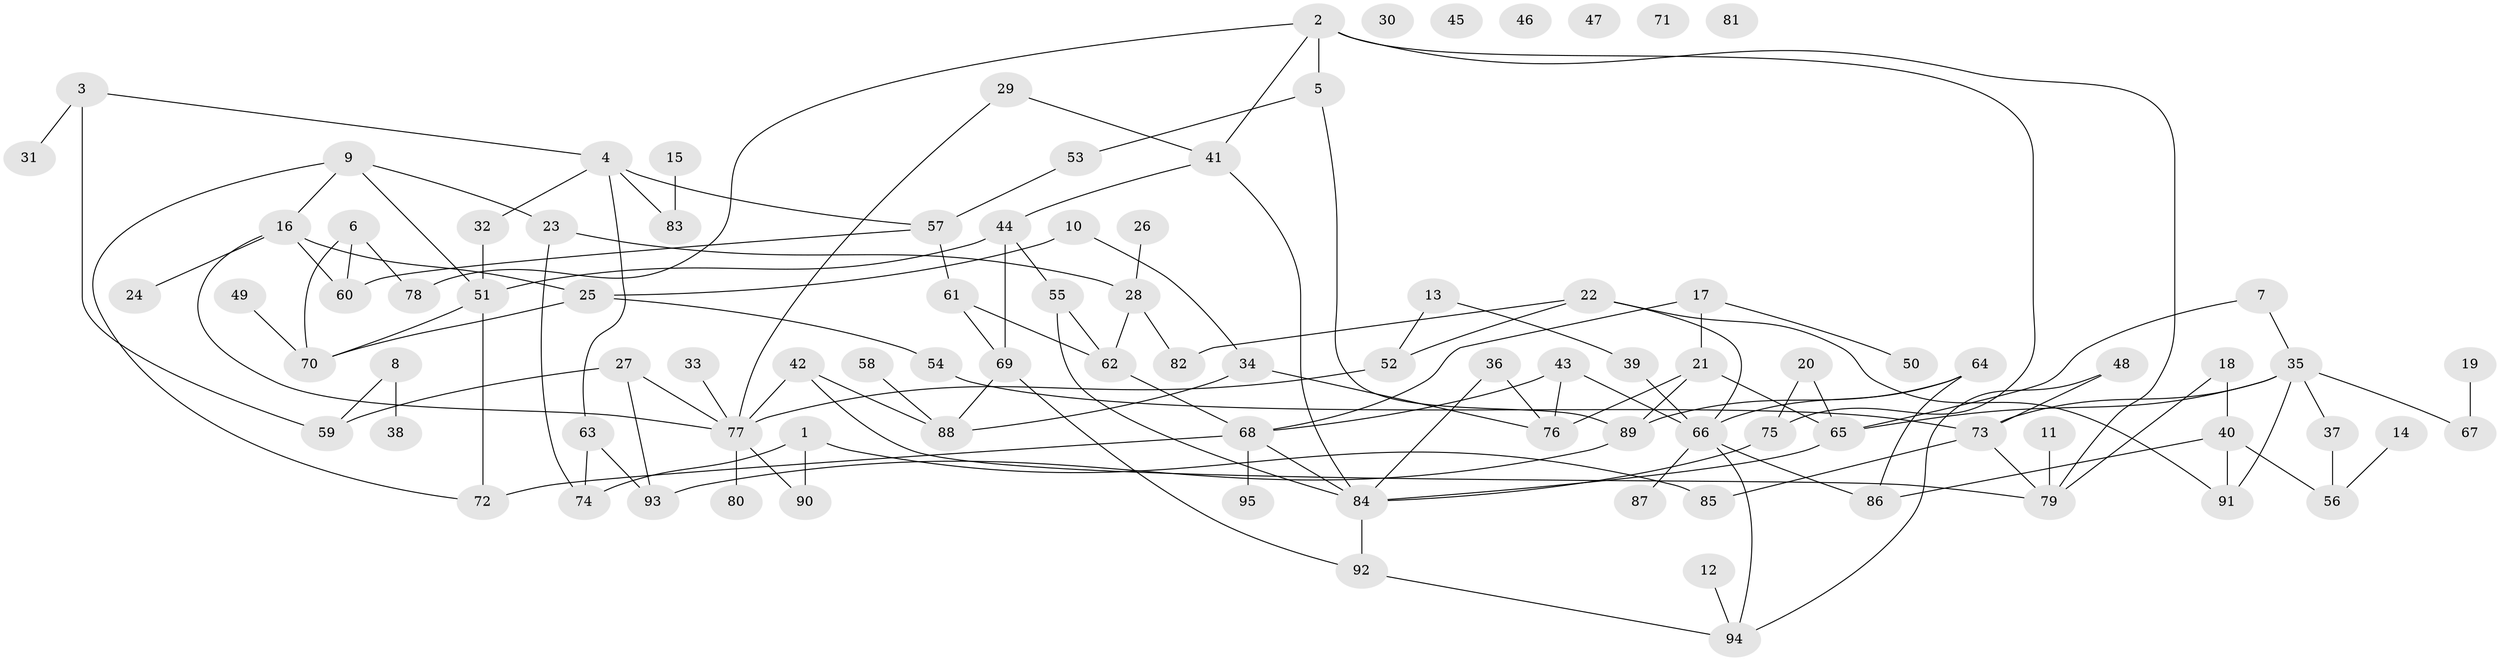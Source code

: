 // coarse degree distribution, {4: 0.10144927536231885, 7: 0.08695652173913043, 2: 0.2318840579710145, 3: 0.15942028985507245, 1: 0.18840579710144928, 6: 0.057971014492753624, 5: 0.057971014492753624, 0: 0.08695652173913043, 8: 0.028985507246376812}
// Generated by graph-tools (version 1.1) at 2025/23/03/03/25 07:23:26]
// undirected, 95 vertices, 132 edges
graph export_dot {
graph [start="1"]
  node [color=gray90,style=filled];
  1;
  2;
  3;
  4;
  5;
  6;
  7;
  8;
  9;
  10;
  11;
  12;
  13;
  14;
  15;
  16;
  17;
  18;
  19;
  20;
  21;
  22;
  23;
  24;
  25;
  26;
  27;
  28;
  29;
  30;
  31;
  32;
  33;
  34;
  35;
  36;
  37;
  38;
  39;
  40;
  41;
  42;
  43;
  44;
  45;
  46;
  47;
  48;
  49;
  50;
  51;
  52;
  53;
  54;
  55;
  56;
  57;
  58;
  59;
  60;
  61;
  62;
  63;
  64;
  65;
  66;
  67;
  68;
  69;
  70;
  71;
  72;
  73;
  74;
  75;
  76;
  77;
  78;
  79;
  80;
  81;
  82;
  83;
  84;
  85;
  86;
  87;
  88;
  89;
  90;
  91;
  92;
  93;
  94;
  95;
  1 -- 74;
  1 -- 85;
  1 -- 90;
  2 -- 5;
  2 -- 41;
  2 -- 75;
  2 -- 78;
  2 -- 79;
  3 -- 4;
  3 -- 31;
  3 -- 59;
  4 -- 32;
  4 -- 57;
  4 -- 63;
  4 -- 83;
  5 -- 53;
  5 -- 89;
  6 -- 60;
  6 -- 70;
  6 -- 78;
  7 -- 35;
  7 -- 65;
  8 -- 38;
  8 -- 59;
  9 -- 16;
  9 -- 23;
  9 -- 51;
  9 -- 72;
  10 -- 25;
  10 -- 34;
  11 -- 79;
  12 -- 94;
  13 -- 39;
  13 -- 52;
  14 -- 56;
  15 -- 83;
  16 -- 24;
  16 -- 25;
  16 -- 60;
  16 -- 77;
  17 -- 21;
  17 -- 50;
  17 -- 68;
  18 -- 40;
  18 -- 79;
  19 -- 67;
  20 -- 65;
  20 -- 75;
  21 -- 65;
  21 -- 76;
  21 -- 89;
  22 -- 52;
  22 -- 66;
  22 -- 82;
  22 -- 91;
  23 -- 28;
  23 -- 74;
  25 -- 54;
  25 -- 70;
  26 -- 28;
  27 -- 59;
  27 -- 77;
  27 -- 93;
  28 -- 62;
  28 -- 82;
  29 -- 41;
  29 -- 77;
  32 -- 51;
  33 -- 77;
  34 -- 76;
  34 -- 88;
  35 -- 37;
  35 -- 65;
  35 -- 67;
  35 -- 73;
  35 -- 91;
  36 -- 76;
  36 -- 84;
  37 -- 56;
  39 -- 66;
  40 -- 56;
  40 -- 86;
  40 -- 91;
  41 -- 44;
  41 -- 84;
  42 -- 77;
  42 -- 79;
  42 -- 88;
  43 -- 66;
  43 -- 68;
  43 -- 76;
  44 -- 51;
  44 -- 55;
  44 -- 69;
  48 -- 73;
  48 -- 94;
  49 -- 70;
  51 -- 70;
  51 -- 72;
  52 -- 77;
  53 -- 57;
  54 -- 73;
  55 -- 62;
  55 -- 84;
  57 -- 60;
  57 -- 61;
  58 -- 88;
  61 -- 62;
  61 -- 69;
  62 -- 68;
  63 -- 74;
  63 -- 93;
  64 -- 66;
  64 -- 86;
  64 -- 89;
  65 -- 84;
  66 -- 86;
  66 -- 87;
  66 -- 94;
  68 -- 72;
  68 -- 84;
  68 -- 95;
  69 -- 88;
  69 -- 92;
  73 -- 79;
  73 -- 85;
  75 -- 84;
  77 -- 80;
  77 -- 90;
  84 -- 92;
  89 -- 93;
  92 -- 94;
}
